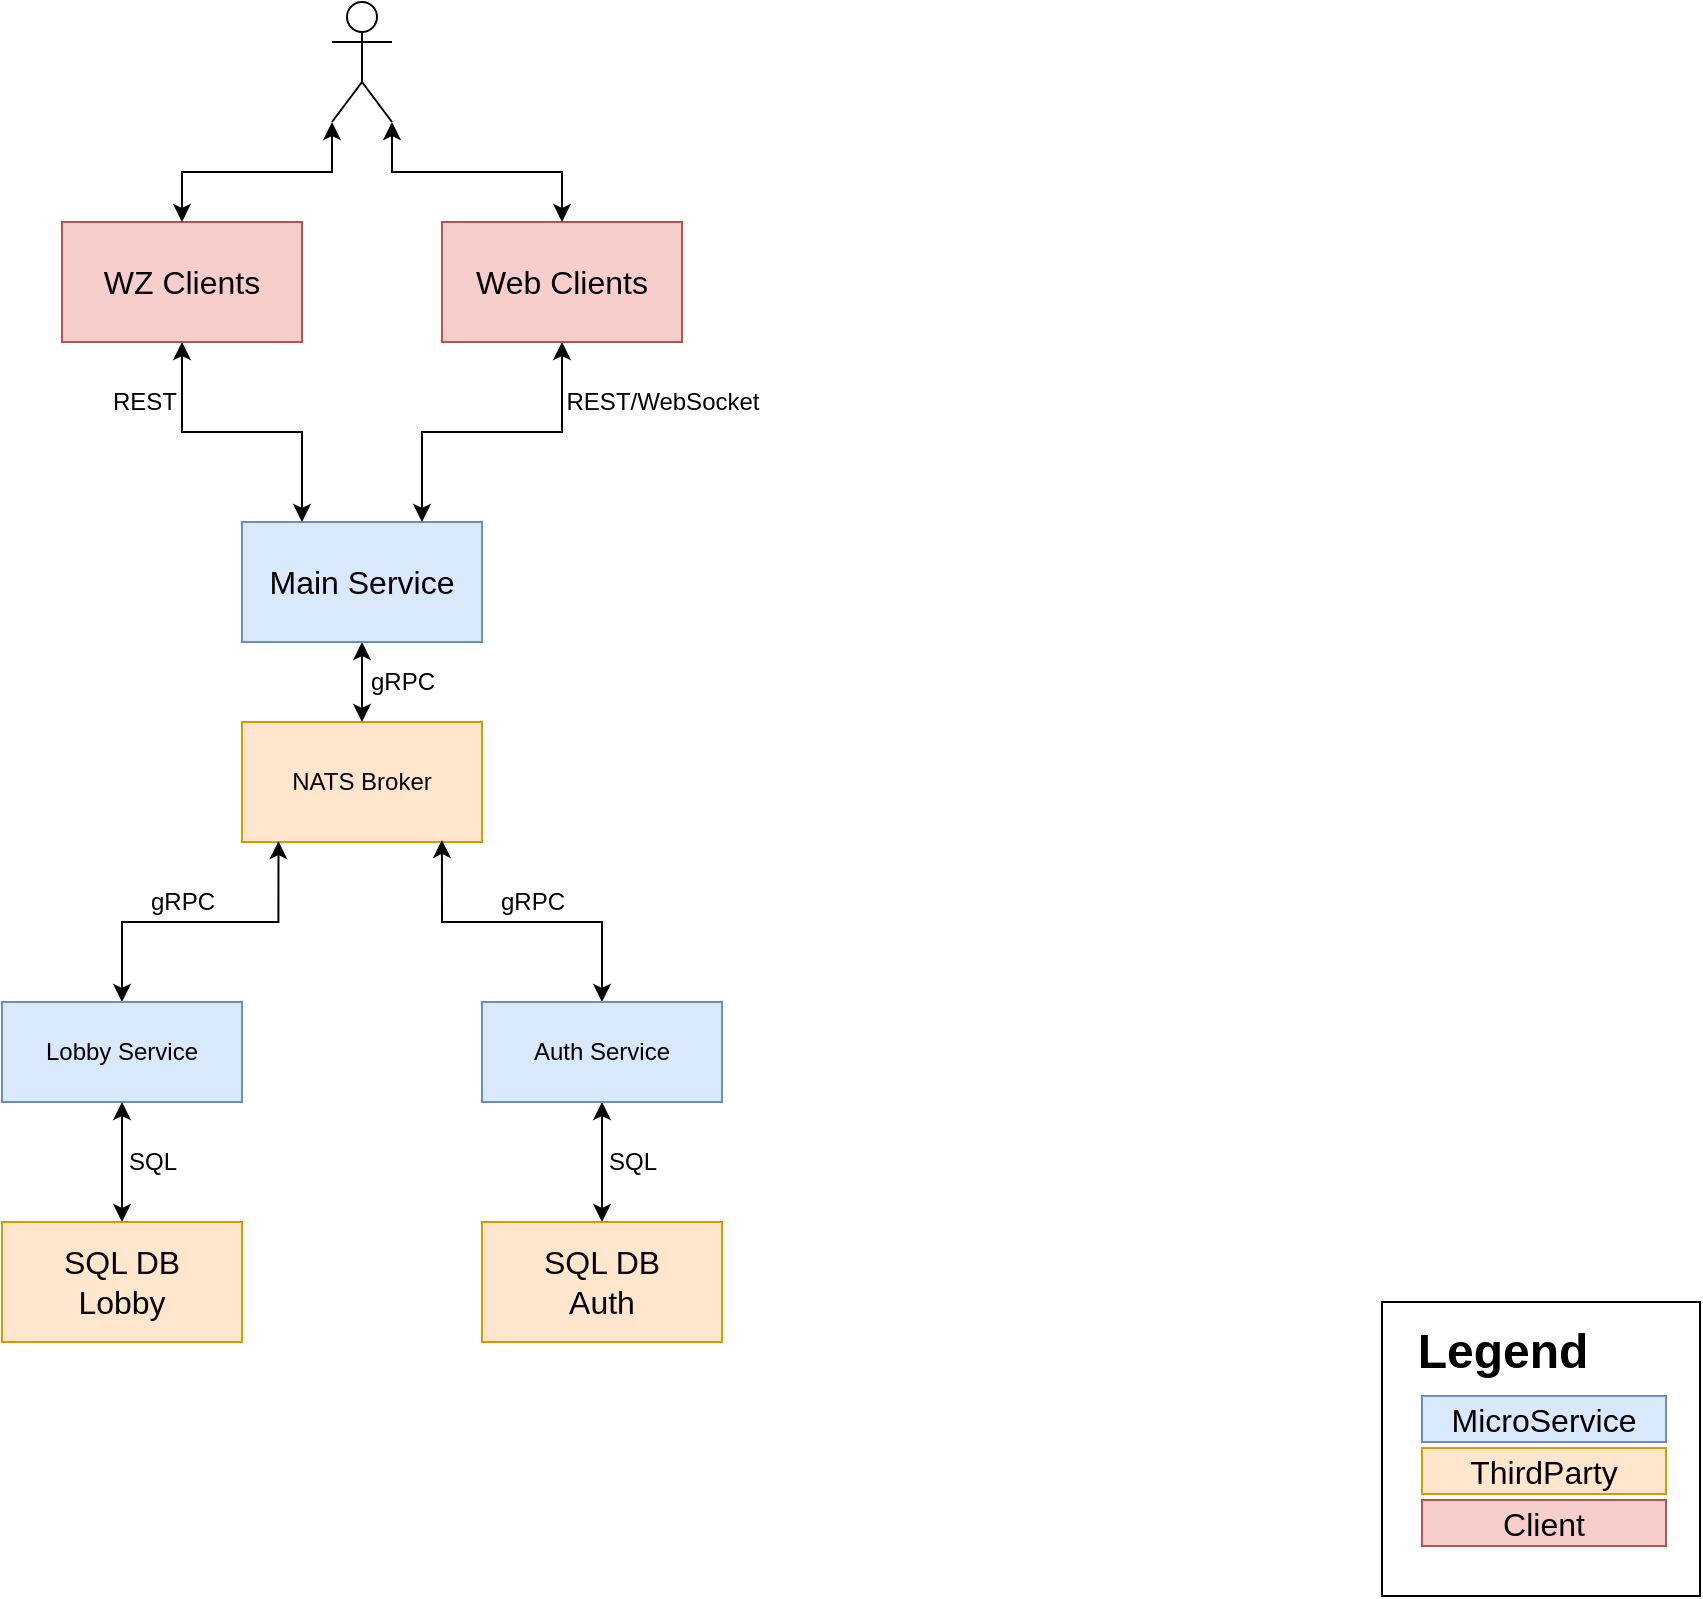 <mxfile version="15.7.4" type="embed">
    <diagram id="J4h2756de6_dddKEePie" name="Page-1">
        <mxGraphModel dx="1100" dy="878" grid="1" gridSize="10" guides="1" tooltips="1" connect="1" arrows="1" fold="1" page="1" pageScale="1" pageWidth="1169" pageHeight="827" math="0" shadow="0">
            <root>
                <mxCell id="0"/>
                <mxCell id="1" parent="0"/>
                <mxCell id="BDK5a-xeNE-3PEO9zAj9-8" value="" style="whiteSpace=wrap;html=1;fontSize=16;" parent="1" vertex="1">
                    <mxGeometry x="1010" y="680" width="159" height="147" as="geometry"/>
                </mxCell>
                <mxCell id="BDK5a-xeNE-3PEO9zAj9-1" value="NATS Broker" style="rounded=0;whiteSpace=wrap;html=1;fillColor=#ffe6cc;strokeColor=#d79b00;" parent="1" vertex="1">
                    <mxGeometry x="440" y="390" width="120" height="60" as="geometry"/>
                </mxCell>
                <mxCell id="BDK5a-xeNE-3PEO9zAj9-3" style="edgeStyle=orthogonalEdgeStyle;rounded=0;orthogonalLoop=1;jettySize=auto;html=1;exitX=0.5;exitY=0;exitDx=0;exitDy=0;entryX=0.152;entryY=0.993;entryDx=0;entryDy=0;startArrow=classic;startFill=1;endArrow=classic;endFill=1;entryPerimeter=0;" parent="1" source="BDK5a-xeNE-3PEO9zAj9-2" target="BDK5a-xeNE-3PEO9zAj9-1" edge="1">
                    <mxGeometry relative="1" as="geometry"/>
                </mxCell>
                <mxCell id="BDK5a-xeNE-3PEO9zAj9-2" value="Lobby Service" style="rounded=0;whiteSpace=wrap;html=1;fillColor=#dae8fc;strokeColor=#6c8ebf;" parent="1" vertex="1">
                    <mxGeometry x="320" y="530" width="120" height="50" as="geometry"/>
                </mxCell>
                <mxCell id="BDK5a-xeNE-3PEO9zAj9-4" value="&lt;b style=&quot;font-size: 24px;&quot;&gt;Legend&lt;/b&gt;" style="text;html=1;align=center;verticalAlign=middle;resizable=0;points=[];autosize=1;strokeColor=none;fillColor=none;fontSize=24;" parent="1" vertex="1">
                    <mxGeometry x="1020" y="690" width="100" height="30" as="geometry"/>
                </mxCell>
                <mxCell id="BDK5a-xeNE-3PEO9zAj9-5" value="MicroService" style="rounded=0;whiteSpace=wrap;html=1;fontSize=16;fillColor=#dae8fc;strokeColor=#6c8ebf;" parent="1" vertex="1">
                    <mxGeometry x="1030" y="727" width="122" height="23" as="geometry"/>
                </mxCell>
                <mxCell id="BDK5a-xeNE-3PEO9zAj9-6" value="ThirdParty" style="whiteSpace=wrap;html=1;fontSize=16;fillColor=#ffe6cc;strokeColor=#d79b00;" parent="1" vertex="1">
                    <mxGeometry x="1030" y="753" width="122" height="23" as="geometry"/>
                </mxCell>
                <mxCell id="BDK5a-xeNE-3PEO9zAj9-9" value="Client" style="rounded=0;whiteSpace=wrap;html=1;fontSize=16;fillColor=#f8cecc;strokeColor=#b85450;" parent="1" vertex="1">
                    <mxGeometry x="1030" y="779" width="122" height="23" as="geometry"/>
                </mxCell>
                <mxCell id="BDK5a-xeNE-3PEO9zAj9-11" style="edgeStyle=orthogonalEdgeStyle;rounded=0;orthogonalLoop=1;jettySize=auto;html=1;exitX=0.5;exitY=0;exitDx=0;exitDy=0;entryX=0.833;entryY=0.983;entryDx=0;entryDy=0;fontSize=16;startArrow=classic;startFill=1;endArrow=classic;endFill=1;entryPerimeter=0;" parent="1" source="BDK5a-xeNE-3PEO9zAj9-10" target="BDK5a-xeNE-3PEO9zAj9-1" edge="1">
                    <mxGeometry relative="1" as="geometry"/>
                </mxCell>
                <mxCell id="BDK5a-xeNE-3PEO9zAj9-32" style="edgeStyle=orthogonalEdgeStyle;rounded=0;orthogonalLoop=1;jettySize=auto;html=1;exitX=0.5;exitY=1;exitDx=0;exitDy=0;entryX=0.5;entryY=0;entryDx=0;entryDy=0;fontSize=16;startArrow=classic;startFill=1;endArrow=classic;endFill=1;" parent="1" source="BDK5a-xeNE-3PEO9zAj9-10" target="BDK5a-xeNE-3PEO9zAj9-31" edge="1">
                    <mxGeometry relative="1" as="geometry"/>
                </mxCell>
                <mxCell id="BDK5a-xeNE-3PEO9zAj9-10" value="Auth Service" style="rounded=0;whiteSpace=wrap;html=1;fillColor=#dae8fc;strokeColor=#6c8ebf;" parent="1" vertex="1">
                    <mxGeometry x="560" y="530" width="120" height="50" as="geometry"/>
                </mxCell>
                <mxCell id="BDK5a-xeNE-3PEO9zAj9-21" style="edgeStyle=orthogonalEdgeStyle;rounded=0;orthogonalLoop=1;jettySize=auto;html=1;exitX=0.5;exitY=1;exitDx=0;exitDy=0;fontSize=16;startArrow=classic;startFill=1;endArrow=classic;endFill=1;" parent="1" source="BDK5a-xeNE-3PEO9zAj9-20" target="BDK5a-xeNE-3PEO9zAj9-1" edge="1">
                    <mxGeometry relative="1" as="geometry"/>
                </mxCell>
                <mxCell id="BDK5a-xeNE-3PEO9zAj9-20" value="Main Service" style="rounded=0;whiteSpace=wrap;html=1;fontSize=16;fillColor=#dae8fc;strokeColor=#6c8ebf;" parent="1" vertex="1">
                    <mxGeometry x="440" y="290" width="120" height="60" as="geometry"/>
                </mxCell>
                <mxCell id="BDK5a-xeNE-3PEO9zAj9-28" style="edgeStyle=orthogonalEdgeStyle;rounded=0;orthogonalLoop=1;jettySize=auto;html=1;exitX=0.5;exitY=1;exitDx=0;exitDy=0;entryX=0.25;entryY=0;entryDx=0;entryDy=0;fontSize=16;startArrow=classic;startFill=1;endArrow=classic;endFill=1;" parent="1" source="BDK5a-xeNE-3PEO9zAj9-22" target="BDK5a-xeNE-3PEO9zAj9-20" edge="1">
                    <mxGeometry relative="1" as="geometry"/>
                </mxCell>
                <mxCell id="BDK5a-xeNE-3PEO9zAj9-22" value="WZ Clients" style="rounded=0;whiteSpace=wrap;html=1;fontSize=16;fillColor=#f8cecc;strokeColor=#b85450;" parent="1" vertex="1">
                    <mxGeometry x="350" y="140" width="120" height="60" as="geometry"/>
                </mxCell>
                <mxCell id="BDK5a-xeNE-3PEO9zAj9-29" style="edgeStyle=orthogonalEdgeStyle;rounded=0;orthogonalLoop=1;jettySize=auto;html=1;exitX=0.5;exitY=1;exitDx=0;exitDy=0;entryX=0.75;entryY=0;entryDx=0;entryDy=0;fontSize=16;startArrow=classic;startFill=1;endArrow=classic;endFill=1;" parent="1" source="BDK5a-xeNE-3PEO9zAj9-23" target="BDK5a-xeNE-3PEO9zAj9-20" edge="1">
                    <mxGeometry relative="1" as="geometry"/>
                </mxCell>
                <mxCell id="BDK5a-xeNE-3PEO9zAj9-23" value="Web Clients" style="rounded=0;whiteSpace=wrap;html=1;fontSize=16;fillColor=#f8cecc;strokeColor=#b85450;" parent="1" vertex="1">
                    <mxGeometry x="540" y="140" width="120" height="60" as="geometry"/>
                </mxCell>
                <mxCell id="BDK5a-xeNE-3PEO9zAj9-34" style="edgeStyle=orthogonalEdgeStyle;rounded=0;orthogonalLoop=1;jettySize=auto;html=1;exitX=0.5;exitY=0;exitDx=0;exitDy=0;entryX=0.5;entryY=1;entryDx=0;entryDy=0;fontSize=16;startArrow=classic;startFill=1;endArrow=classic;endFill=1;" parent="1" source="BDK5a-xeNE-3PEO9zAj9-30" target="BDK5a-xeNE-3PEO9zAj9-2" edge="1">
                    <mxGeometry relative="1" as="geometry"/>
                </mxCell>
                <mxCell id="BDK5a-xeNE-3PEO9zAj9-30" value="SQL DB&lt;br&gt;Lobby" style="rounded=0;whiteSpace=wrap;html=1;fontSize=16;fillColor=#ffe6cc;strokeColor=#d79b00;" parent="1" vertex="1">
                    <mxGeometry x="320" y="640" width="120" height="60" as="geometry"/>
                </mxCell>
                <mxCell id="BDK5a-xeNE-3PEO9zAj9-31" value="SQL DB&lt;br&gt;Auth" style="rounded=0;whiteSpace=wrap;html=1;fontSize=16;fillColor=#ffe6cc;strokeColor=#d79b00;" parent="1" vertex="1">
                    <mxGeometry x="560" y="640" width="120" height="60" as="geometry"/>
                </mxCell>
                <mxCell id="BDK5a-xeNE-3PEO9zAj9-39" style="edgeStyle=orthogonalEdgeStyle;rounded=0;orthogonalLoop=1;jettySize=auto;html=1;exitX=0;exitY=1;exitDx=0;exitDy=0;exitPerimeter=0;fontSize=16;startArrow=classic;startFill=1;endArrow=classic;endFill=1;" parent="1" source="BDK5a-xeNE-3PEO9zAj9-38" target="BDK5a-xeNE-3PEO9zAj9-22" edge="1">
                    <mxGeometry relative="1" as="geometry"/>
                </mxCell>
                <mxCell id="BDK5a-xeNE-3PEO9zAj9-40" style="edgeStyle=orthogonalEdgeStyle;rounded=0;orthogonalLoop=1;jettySize=auto;html=1;exitX=1;exitY=1;exitDx=0;exitDy=0;exitPerimeter=0;fontSize=16;startArrow=classic;startFill=1;endArrow=classic;endFill=1;" parent="1" source="BDK5a-xeNE-3PEO9zAj9-38" target="BDK5a-xeNE-3PEO9zAj9-23" edge="1">
                    <mxGeometry relative="1" as="geometry"/>
                </mxCell>
                <mxCell id="BDK5a-xeNE-3PEO9zAj9-38" value="" style="shape=umlActor;verticalLabelPosition=bottom;verticalAlign=top;html=1;outlineConnect=0;fontSize=16;" parent="1" vertex="1">
                    <mxGeometry x="485" y="30" width="30" height="60" as="geometry"/>
                </mxCell>
                <mxCell id="2" value="REST/WebSocket" style="text;html=1;align=center;verticalAlign=middle;resizable=0;points=[];autosize=1;strokeColor=none;fillColor=none;" vertex="1" parent="1">
                    <mxGeometry x="595" y="220" width="110" height="20" as="geometry"/>
                </mxCell>
                <mxCell id="3" value="REST" style="text;html=1;align=center;verticalAlign=middle;resizable=0;points=[];autosize=1;strokeColor=none;fillColor=none;" vertex="1" parent="1">
                    <mxGeometry x="366" y="220" width="50" height="20" as="geometry"/>
                </mxCell>
                <mxCell id="4" value="gRPC" style="text;html=1;align=center;verticalAlign=middle;resizable=0;points=[];autosize=1;strokeColor=none;fillColor=none;" vertex="1" parent="1">
                    <mxGeometry x="495" y="360" width="50" height="20" as="geometry"/>
                </mxCell>
                <mxCell id="5" value="gRPC" style="text;html=1;align=center;verticalAlign=middle;resizable=0;points=[];autosize=1;strokeColor=none;fillColor=none;" vertex="1" parent="1">
                    <mxGeometry x="560" y="470" width="50" height="20" as="geometry"/>
                </mxCell>
                <mxCell id="7" value="gRPC" style="text;html=1;align=center;verticalAlign=middle;resizable=0;points=[];autosize=1;strokeColor=none;fillColor=none;" vertex="1" parent="1">
                    <mxGeometry x="385" y="470" width="50" height="20" as="geometry"/>
                </mxCell>
                <mxCell id="8" value="SQL" style="text;html=1;align=center;verticalAlign=middle;resizable=0;points=[];autosize=1;strokeColor=none;fillColor=none;" vertex="1" parent="1">
                    <mxGeometry x="375" y="600" width="40" height="20" as="geometry"/>
                </mxCell>
                <mxCell id="9" value="SQL" style="text;html=1;align=center;verticalAlign=middle;resizable=0;points=[];autosize=1;strokeColor=none;fillColor=none;" vertex="1" parent="1">
                    <mxGeometry x="615" y="600" width="40" height="20" as="geometry"/>
                </mxCell>
            </root>
        </mxGraphModel>
    </diagram>
</mxfile>